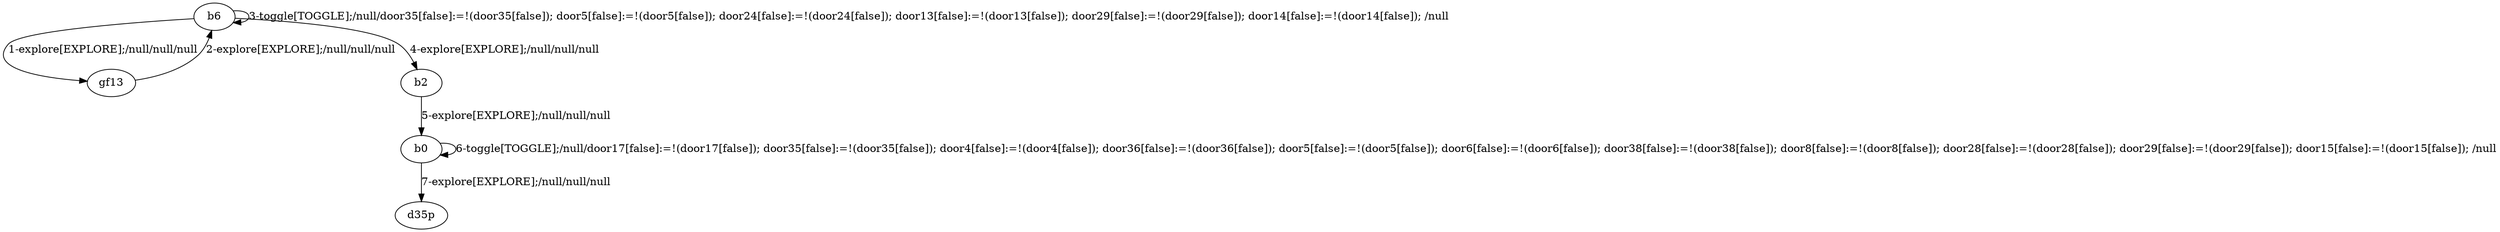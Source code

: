 # Total number of goals covered by this test: 2
# gf13 --> b6
# b2 --> b0

digraph g {
"b6" -> "gf13" [label = "1-explore[EXPLORE];/null/null/null"];
"gf13" -> "b6" [label = "2-explore[EXPLORE];/null/null/null"];
"b6" -> "b6" [label = "3-toggle[TOGGLE];/null/door35[false]:=!(door35[false]); door5[false]:=!(door5[false]); door24[false]:=!(door24[false]); door13[false]:=!(door13[false]); door29[false]:=!(door29[false]); door14[false]:=!(door14[false]); /null"];
"b6" -> "b2" [label = "4-explore[EXPLORE];/null/null/null"];
"b2" -> "b0" [label = "5-explore[EXPLORE];/null/null/null"];
"b0" -> "b0" [label = "6-toggle[TOGGLE];/null/door17[false]:=!(door17[false]); door35[false]:=!(door35[false]); door4[false]:=!(door4[false]); door36[false]:=!(door36[false]); door5[false]:=!(door5[false]); door6[false]:=!(door6[false]); door38[false]:=!(door38[false]); door8[false]:=!(door8[false]); door28[false]:=!(door28[false]); door29[false]:=!(door29[false]); door15[false]:=!(door15[false]); /null"];
"b0" -> "d35p" [label = "7-explore[EXPLORE];/null/null/null"];
}